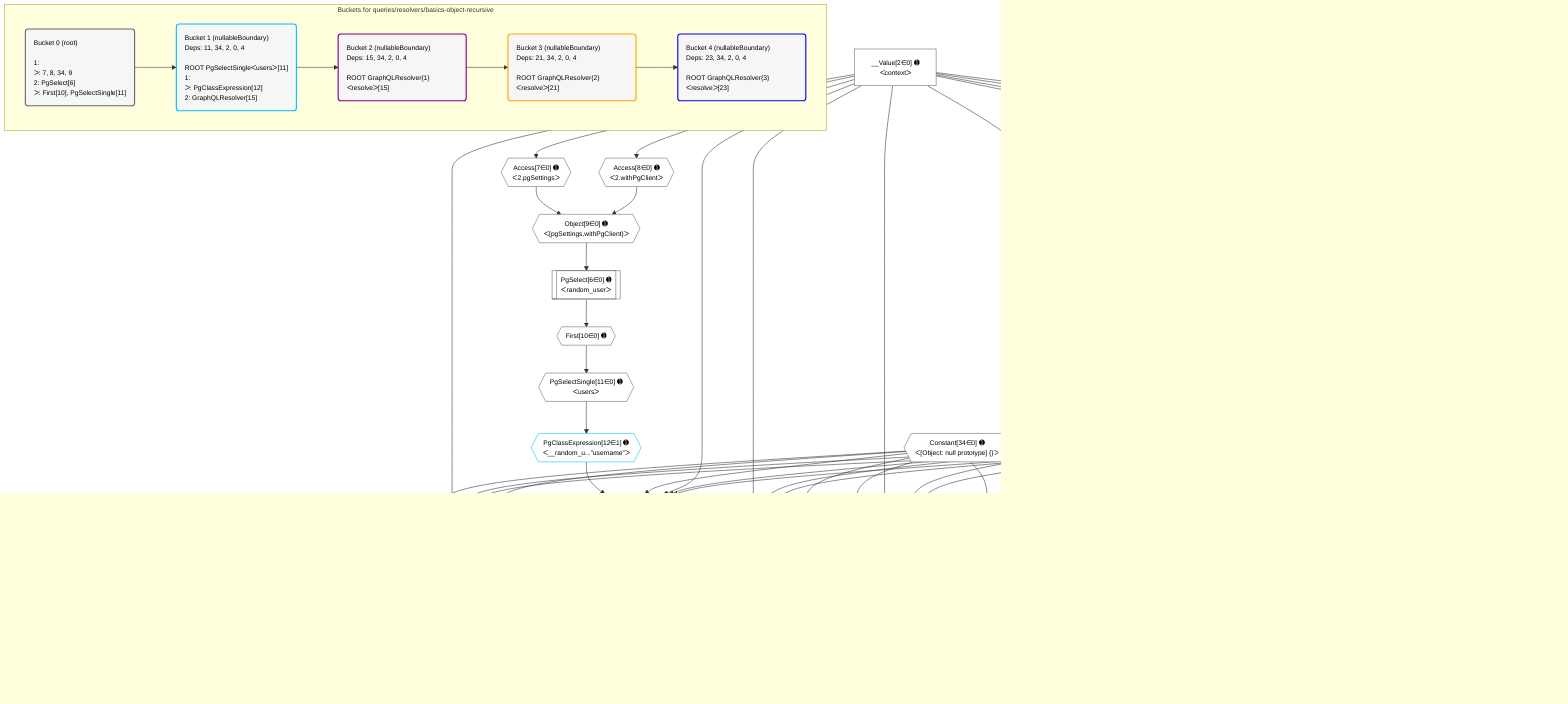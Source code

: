 %%{init: {'themeVariables': { 'fontSize': '12px'}}}%%
graph TD
    classDef path fill:#eee,stroke:#000,color:#000
    classDef plan fill:#fff,stroke-width:1px,color:#000
    classDef itemplan fill:#fff,stroke-width:2px,color:#000
    classDef unbatchedplan fill:#dff,stroke-width:1px,color:#000
    classDef sideeffectplan fill:#fcc,stroke-width:2px,color:#000
    classDef bucket fill:#f6f6f6,color:#000,stroke-width:2px,text-align:left


    %% plan dependencies
    Object9{{"Object[9∈0] ➊<br />ᐸ{pgSettings,withPgClient}ᐳ"}}:::plan
    Access7{{"Access[7∈0] ➊<br />ᐸ2.pgSettingsᐳ"}}:::plan
    Access8{{"Access[8∈0] ➊<br />ᐸ2.withPgClientᐳ"}}:::plan
    Access7 & Access8 --> Object9
    PgSelect6[["PgSelect[6∈0] ➊<br />ᐸrandom_userᐳ"]]:::plan
    Object9 --> PgSelect6
    __Value2["__Value[2∈0] ➊<br />ᐸcontextᐳ"]:::plan
    __Value2 --> Access7
    __Value2 --> Access8
    First10{{"First[10∈0] ➊"}}:::plan
    PgSelect6 --> First10
    PgSelectSingle11{{"PgSelectSingle[11∈0] ➊<br />ᐸusersᐳ"}}:::plan
    First10 --> PgSelectSingle11
    __Value0["__Value[0∈0] ➊<br />ᐸvariableValuesᐳ"]:::plan
    __Value4["__Value[4∈0] ➊<br />ᐸrootValueᐳ"]:::plan
    Constant34{{"Constant[34∈0] ➊<br />ᐸ[Object: null prototype] {}ᐳ"}}:::plan
    GraphQLResolver15[["GraphQLResolver[15∈1] ➊<br />ᐸresolveᐳ"]]:::unbatchedplan
    PgClassExpression12{{"PgClassExpression[12∈1] ➊<br />ᐸ__random_u...”username”ᐳ"}}:::plan
    PgClassExpression12 & Constant34 & __Value2 & __Value0 & __Value4 --> GraphQLResolver15
    PgSelectSingle11 --> PgClassExpression12
    GraphQLResolver17[["GraphQLResolver[17∈2] ➊<br />ᐸresolveᐳ"]]:::unbatchedplan
    GraphQLResolver15 & Constant34 & __Value2 & __Value0 & __Value4 --> GraphQLResolver17
    GraphQLResolver19[["GraphQLResolver[19∈2] ➊<br />ᐸresolveᐳ"]]:::unbatchedplan
    GraphQLResolver15 & Constant34 & __Value2 & __Value0 & __Value4 --> GraphQLResolver19
    GraphQLResolver21[["GraphQLResolver[21∈2] ➊<br />ᐸresolveᐳ"]]:::unbatchedplan
    GraphQLResolver15 & Constant34 & __Value2 & __Value0 & __Value4 --> GraphQLResolver21
    GraphQLResolver23[["GraphQLResolver[23∈3] ➊<br />ᐸresolveᐳ"]]:::unbatchedplan
    GraphQLResolver21 & Constant34 & __Value2 & __Value0 & __Value4 --> GraphQLResolver23
    GraphQLResolver29[["GraphQLResolver[29∈3] ➊<br />ᐸresolveᐳ"]]:::unbatchedplan
    GraphQLResolver21 & Constant34 & __Value2 & __Value0 & __Value4 --> GraphQLResolver29
    GraphQLResolver31[["GraphQLResolver[31∈3] ➊<br />ᐸresolveᐳ"]]:::unbatchedplan
    GraphQLResolver21 & Constant34 & __Value2 & __Value0 & __Value4 --> GraphQLResolver31
    GraphQLResolver25[["GraphQLResolver[25∈4] ➊<br />ᐸresolveᐳ"]]:::unbatchedplan
    GraphQLResolver23 & Constant34 & __Value2 & __Value0 & __Value4 --> GraphQLResolver25
    GraphQLResolver27[["GraphQLResolver[27∈4] ➊<br />ᐸresolveᐳ"]]:::unbatchedplan
    GraphQLResolver23 & Constant34 & __Value2 & __Value0 & __Value4 --> GraphQLResolver27

    %% define steps

    subgraph "Buckets for queries/resolvers/basics-object-recursive"
    Bucket0("Bucket 0 (root)<br /><br />1: <br />ᐳ: 7, 8, 34, 9<br />2: PgSelect[6]<br />ᐳ: First[10], PgSelectSingle[11]"):::bucket
    classDef bucket0 stroke:#696969
    class Bucket0,__Value0,__Value2,__Value4,PgSelect6,Access7,Access8,Object9,First10,PgSelectSingle11,Constant34 bucket0
    Bucket1("Bucket 1 (nullableBoundary)<br />Deps: 11, 34, 2, 0, 4<br /><br />ROOT PgSelectSingleᐸusersᐳ[11]<br />1: <br />ᐳ: PgClassExpression[12]<br />2: GraphQLResolver[15]"):::bucket
    classDef bucket1 stroke:#00bfff
    class Bucket1,PgClassExpression12,GraphQLResolver15 bucket1
    Bucket2("Bucket 2 (nullableBoundary)<br />Deps: 15, 34, 2, 0, 4<br /><br />ROOT GraphQLResolver{1}ᐸresolveᐳ[15]"):::bucket
    classDef bucket2 stroke:#7f007f
    class Bucket2,GraphQLResolver17,GraphQLResolver19,GraphQLResolver21 bucket2
    Bucket3("Bucket 3 (nullableBoundary)<br />Deps: 21, 34, 2, 0, 4<br /><br />ROOT GraphQLResolver{2}ᐸresolveᐳ[21]"):::bucket
    classDef bucket3 stroke:#ffa500
    class Bucket3,GraphQLResolver23,GraphQLResolver29,GraphQLResolver31 bucket3
    Bucket4("Bucket 4 (nullableBoundary)<br />Deps: 23, 34, 2, 0, 4<br /><br />ROOT GraphQLResolver{3}ᐸresolveᐳ[23]"):::bucket
    classDef bucket4 stroke:#0000ff
    class Bucket4,GraphQLResolver25,GraphQLResolver27 bucket4
    Bucket0 --> Bucket1
    Bucket1 --> Bucket2
    Bucket2 --> Bucket3
    Bucket3 --> Bucket4
    end